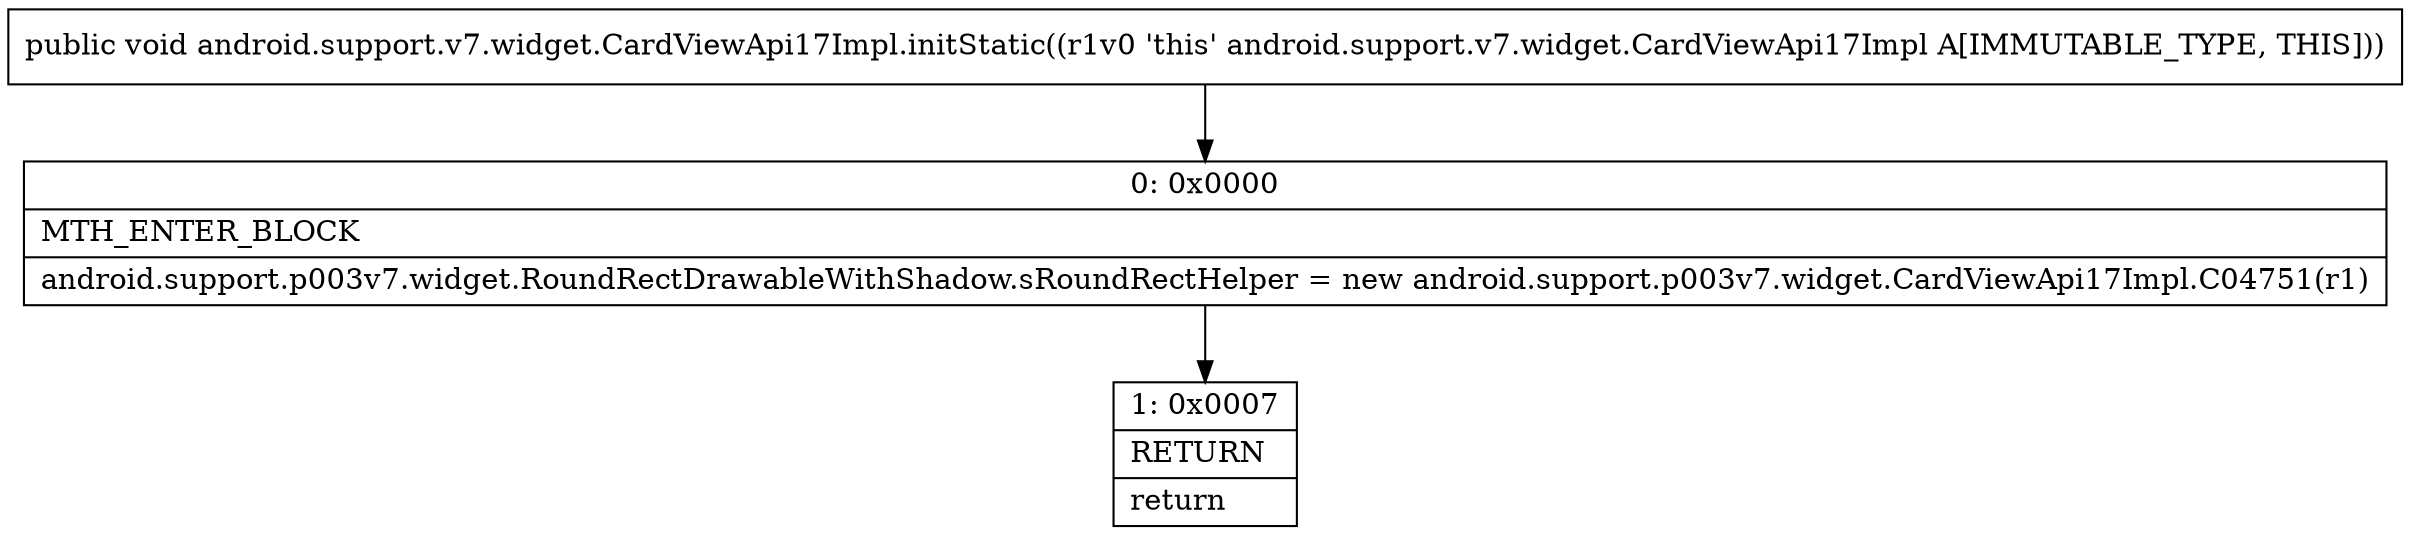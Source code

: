 digraph "CFG forandroid.support.v7.widget.CardViewApi17Impl.initStatic()V" {
Node_0 [shape=record,label="{0\:\ 0x0000|MTH_ENTER_BLOCK\l|android.support.p003v7.widget.RoundRectDrawableWithShadow.sRoundRectHelper = new android.support.p003v7.widget.CardViewApi17Impl.C04751(r1)\l}"];
Node_1 [shape=record,label="{1\:\ 0x0007|RETURN\l|return\l}"];
MethodNode[shape=record,label="{public void android.support.v7.widget.CardViewApi17Impl.initStatic((r1v0 'this' android.support.v7.widget.CardViewApi17Impl A[IMMUTABLE_TYPE, THIS])) }"];
MethodNode -> Node_0;
Node_0 -> Node_1;
}

